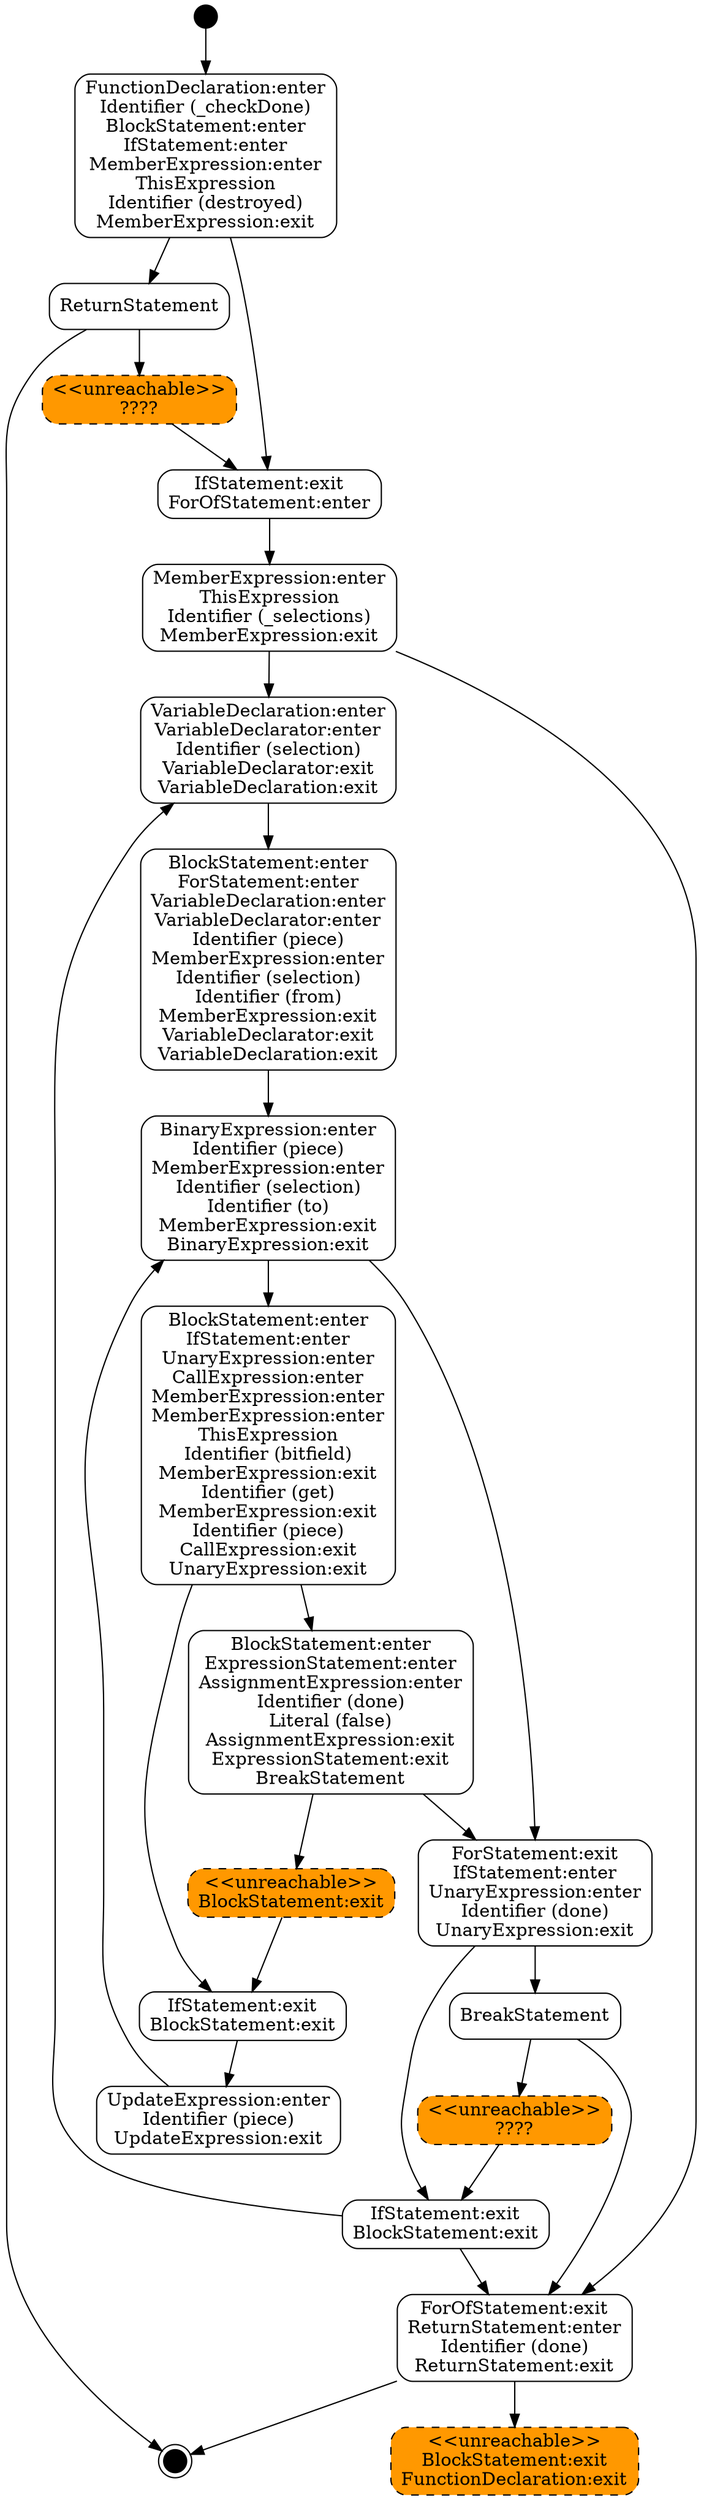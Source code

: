 
digraph {
node[shape=box,style="rounded,filled",fillcolor=white];
initial[label="",shape=circle,style=filled,fillcolor=black,width=0.25,height=0.25];
final[label="",shape=doublecircle,style=filled,fillcolor=black,width=0.25,height=0.25];
s2_1[label="FunctionDeclaration:enter\nIdentifier (_checkDone)\nBlockStatement:enter\nIfStatement:enter\nMemberExpression:enter\nThisExpression\nIdentifier (destroyed)\nMemberExpression:exit"];
s2_2[label="ReturnStatement"];
s2_3[style="rounded,dashed,filled",fillcolor="#FF9800",label="<<unreachable>>\n????"];
s2_4[label="IfStatement:exit\nForOfStatement:enter"];
s2_6[label="MemberExpression:enter\nThisExpression\nIdentifier (_selections)\nMemberExpression:exit"];
s2_5[label="VariableDeclaration:enter\nVariableDeclarator:enter\nIdentifier (selection)\nVariableDeclarator:exit\nVariableDeclaration:exit"];
s2_7[label="BlockStatement:enter\nForStatement:enter\nVariableDeclaration:enter\nVariableDeclarator:enter\nIdentifier (piece)\nMemberExpression:enter\nIdentifier (selection)\nIdentifier (from)\nMemberExpression:exit\nVariableDeclarator:exit\nVariableDeclaration:exit"];
s2_8[label="BinaryExpression:enter\nIdentifier (piece)\nMemberExpression:enter\nIdentifier (selection)\nIdentifier (to)\nMemberExpression:exit\nBinaryExpression:exit"];
s2_9[label="BlockStatement:enter\nIfStatement:enter\nUnaryExpression:enter\nCallExpression:enter\nMemberExpression:enter\nMemberExpression:enter\nThisExpression\nIdentifier (bitfield)\nMemberExpression:exit\nIdentifier (get)\nMemberExpression:exit\nIdentifier (piece)\nCallExpression:exit\nUnaryExpression:exit"];
s2_11[label="BlockStatement:enter\nExpressionStatement:enter\nAssignmentExpression:enter\nIdentifier (done)\nLiteral (false)\nAssignmentExpression:exit\nExpressionStatement:exit\nBreakStatement"];
s2_12[style="rounded,dashed,filled",fillcolor="#FF9800",label="<<unreachable>>\nBlockStatement:exit"];
s2_13[label="IfStatement:exit\nBlockStatement:exit"];
s2_10[label="UpdateExpression:enter\nIdentifier (piece)\nUpdateExpression:exit"];
s2_18[label="ForOfStatement:exit\nReturnStatement:enter\nIdentifier (done)\nReturnStatement:exit"];
s2_19[style="rounded,dashed,filled",fillcolor="#FF9800",label="<<unreachable>>\nBlockStatement:exit\nFunctionDeclaration:exit"];
s2_14[label="ForStatement:exit\nIfStatement:enter\nUnaryExpression:enter\nIdentifier (done)\nUnaryExpression:exit"];
s2_15[label="BreakStatement"];
s2_16[style="rounded,dashed,filled",fillcolor="#FF9800",label="<<unreachable>>\n????"];
s2_17[label="IfStatement:exit\nBlockStatement:exit"];
initial->s2_1->s2_2->s2_3->s2_4->s2_6->s2_5->s2_7->s2_8->s2_9->s2_11->s2_12->s2_13->s2_10->s2_8;
s2_1->s2_4;
s2_6->s2_18->s2_19;
s2_8->s2_14->s2_15->s2_16->s2_17->s2_5;
s2_9->s2_13;
s2_11->s2_14->s2_17;
s2_15->s2_18;
s2_17->s2_18;
s2_2->final;
s2_18->final;
}